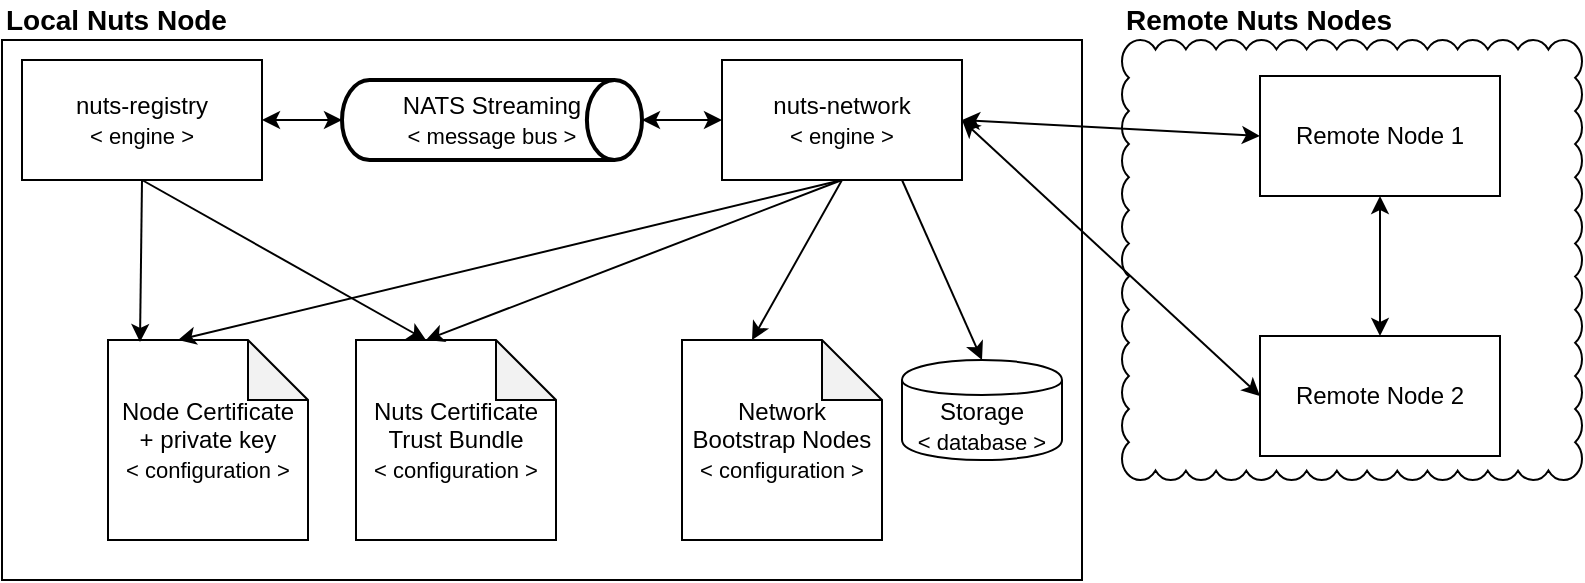 <mxfile version="13.0.7" type="device"><diagram id="JPnXjDucRjEG1gN6jl6k" name="Page-1"><mxGraphModel dx="1352" dy="841" grid="1" gridSize="10" guides="1" tooltips="1" connect="1" arrows="1" fold="1" page="1" pageScale="1" pageWidth="850" pageHeight="1100" math="0" shadow="0"><root><mxCell id="0"/><mxCell id="1" parent="0"/><mxCell id="rqQ6PYyHpp5Aa5FXo8qi-43" value="" style="whiteSpace=wrap;html=1;shape=mxgraph.basic.cloud_rect;fillColor=none;fontSize=14;align=left;" vertex="1" parent="1"><mxGeometry x="590" y="30" width="230" height="220" as="geometry"/></mxCell><mxCell id="rqQ6PYyHpp5Aa5FXo8qi-19" value="" style="rounded=0;whiteSpace=wrap;html=1;fillColor=none;" vertex="1" parent="1"><mxGeometry x="30" y="30" width="540" height="270" as="geometry"/></mxCell><mxCell id="rqQ6PYyHpp5Aa5FXo8qi-1" value="nuts-registry&lt;br&gt;&lt;font style=&quot;font-size: 11px&quot;&gt;&amp;lt; engine &amp;gt;&lt;/font&gt;" style="rounded=0;whiteSpace=wrap;html=1;" vertex="1" parent="1"><mxGeometry x="40" y="40" width="120" height="60" as="geometry"/></mxCell><mxCell id="rqQ6PYyHpp5Aa5FXo8qi-3" value="NATS Streaming&lt;br&gt;&lt;font style=&quot;font-size: 11px&quot;&gt;&amp;lt; message bus &amp;gt;&lt;/font&gt;" style="strokeWidth=2;html=1;shape=mxgraph.flowchart.direct_data;whiteSpace=wrap;" vertex="1" parent="1"><mxGeometry x="200" y="50" width="150" height="40" as="geometry"/></mxCell><mxCell id="rqQ6PYyHpp5Aa5FXo8qi-4" value="nuts-network&lt;br&gt;&lt;font style=&quot;font-size: 11px&quot;&gt;&amp;lt; engine &amp;gt;&lt;/font&gt;" style="rounded=0;whiteSpace=wrap;html=1;" vertex="1" parent="1"><mxGeometry x="390" y="40" width="120" height="60" as="geometry"/></mxCell><mxCell id="rqQ6PYyHpp5Aa5FXo8qi-5" value="" style="endArrow=classic;html=1;entryX=1;entryY=0.5;entryDx=0;entryDy=0;entryPerimeter=0;exitX=0;exitY=0.5;exitDx=0;exitDy=0;startArrow=classic;startFill=1;" edge="1" parent="1" source="rqQ6PYyHpp5Aa5FXo8qi-4" target="rqQ6PYyHpp5Aa5FXo8qi-3"><mxGeometry width="50" height="50" relative="1" as="geometry"><mxPoint x="370" y="280" as="sourcePoint"/><mxPoint x="420" y="230" as="targetPoint"/></mxGeometry></mxCell><mxCell id="rqQ6PYyHpp5Aa5FXo8qi-6" value="" style="endArrow=classic;html=1;entryX=0;entryY=0.5;entryDx=0;entryDy=0;entryPerimeter=0;exitX=1;exitY=0.5;exitDx=0;exitDy=0;startArrow=classic;startFill=1;" edge="1" parent="1" source="rqQ6PYyHpp5Aa5FXo8qi-1" target="rqQ6PYyHpp5Aa5FXo8qi-3"><mxGeometry width="50" height="50" relative="1" as="geometry"><mxPoint x="460" y="80" as="sourcePoint"/><mxPoint x="400" y="80" as="targetPoint"/></mxGeometry></mxCell><mxCell id="rqQ6PYyHpp5Aa5FXo8qi-7" value="Storage&lt;br&gt;&lt;font style=&quot;font-size: 11px&quot;&gt;&amp;lt; database &amp;gt;&lt;/font&gt;" style="shape=cylinder;whiteSpace=wrap;html=1;boundedLbl=1;backgroundOutline=1;" vertex="1" parent="1"><mxGeometry x="480" y="190" width="80" height="50" as="geometry"/></mxCell><mxCell id="rqQ6PYyHpp5Aa5FXo8qi-8" value="Nuts Certificate Trust Bundle&lt;br&gt;&lt;font style=&quot;font-size: 11px&quot;&gt;&amp;lt; configuration &amp;gt;&lt;/font&gt;" style="shape=note;whiteSpace=wrap;html=1;backgroundOutline=1;darkOpacity=0.05;" vertex="1" parent="1"><mxGeometry x="207" y="180" width="100" height="100" as="geometry"/></mxCell><mxCell id="rqQ6PYyHpp5Aa5FXo8qi-9" value="" style="endArrow=classic;html=1;exitX=0.5;exitY=1;exitDx=0;exitDy=0;entryX=0;entryY=0;entryDx=35;entryDy=0;entryPerimeter=0;" edge="1" parent="1" source="rqQ6PYyHpp5Aa5FXo8qi-4" target="rqQ6PYyHpp5Aa5FXo8qi-8"><mxGeometry width="50" height="50" relative="1" as="geometry"><mxPoint x="250" y="250" as="sourcePoint"/><mxPoint x="300" y="200" as="targetPoint"/></mxGeometry></mxCell><mxCell id="rqQ6PYyHpp5Aa5FXo8qi-11" value="Network Bootstrap Nodes&lt;br&gt;&lt;font style=&quot;font-size: 11px&quot;&gt;&amp;lt; configuration &amp;gt;&lt;/font&gt;" style="shape=note;whiteSpace=wrap;html=1;backgroundOutline=1;darkOpacity=0.05;" vertex="1" parent="1"><mxGeometry x="370" y="180" width="100" height="100" as="geometry"/></mxCell><mxCell id="rqQ6PYyHpp5Aa5FXo8qi-12" value="" style="endArrow=classic;html=1;exitX=0.5;exitY=1;exitDx=0;exitDy=0;entryX=0;entryY=0;entryDx=35;entryDy=0;entryPerimeter=0;" edge="1" parent="1" source="rqQ6PYyHpp5Aa5FXo8qi-4" target="rqQ6PYyHpp5Aa5FXo8qi-11"><mxGeometry width="50" height="50" relative="1" as="geometry"><mxPoint x="415.96" y="108.98" as="sourcePoint"/><mxPoint x="494" y="180" as="targetPoint"/></mxGeometry></mxCell><mxCell id="rqQ6PYyHpp5Aa5FXo8qi-13" value="Node Certificate&lt;br&gt;+ private key&lt;br&gt;&lt;font style=&quot;font-size: 11px&quot;&gt;&amp;lt; configuration &amp;gt;&lt;/font&gt;" style="shape=note;whiteSpace=wrap;html=1;backgroundOutline=1;darkOpacity=0.05;" vertex="1" parent="1"><mxGeometry x="83" y="180" width="100" height="100" as="geometry"/></mxCell><mxCell id="rqQ6PYyHpp5Aa5FXo8qi-14" value="" style="endArrow=classic;html=1;exitX=0.5;exitY=1;exitDx=0;exitDy=0;entryX=0;entryY=0;entryDx=35;entryDy=0;entryPerimeter=0;" edge="1" parent="1" source="rqQ6PYyHpp5Aa5FXo8qi-4" target="rqQ6PYyHpp5Aa5FXo8qi-13"><mxGeometry width="50" height="50" relative="1" as="geometry"><mxPoint x="415.96" y="108.98" as="sourcePoint"/><mxPoint x="414.748" y="190" as="targetPoint"/></mxGeometry></mxCell><mxCell id="rqQ6PYyHpp5Aa5FXo8qi-15" value="" style="endArrow=classic;html=1;exitX=0.5;exitY=1;exitDx=0;exitDy=0;entryX=0.16;entryY=0.01;entryDx=0;entryDy=0;entryPerimeter=0;" edge="1" parent="1" source="rqQ6PYyHpp5Aa5FXo8qi-1" target="rqQ6PYyHpp5Aa5FXo8qi-13"><mxGeometry width="50" height="50" relative="1" as="geometry"><mxPoint x="460" y="110" as="sourcePoint"/><mxPoint x="275" y="190" as="targetPoint"/></mxGeometry></mxCell><mxCell id="rqQ6PYyHpp5Aa5FXo8qi-16" value="" style="endArrow=classic;html=1;exitX=0.5;exitY=1;exitDx=0;exitDy=0;entryX=0;entryY=0;entryDx=35;entryDy=0;entryPerimeter=0;" edge="1" parent="1" source="rqQ6PYyHpp5Aa5FXo8qi-1" target="rqQ6PYyHpp5Aa5FXo8qi-8"><mxGeometry width="50" height="50" relative="1" as="geometry"><mxPoint x="460" y="110" as="sourcePoint"/><mxPoint x="399" y="190" as="targetPoint"/></mxGeometry></mxCell><mxCell id="rqQ6PYyHpp5Aa5FXo8qi-17" value="" style="endArrow=classic;html=1;exitX=0.75;exitY=1;exitDx=0;exitDy=0;entryX=0.5;entryY=0;entryDx=0;entryDy=0;" edge="1" parent="1" source="rqQ6PYyHpp5Aa5FXo8qi-4" target="rqQ6PYyHpp5Aa5FXo8qi-7"><mxGeometry width="50" height="50" relative="1" as="geometry"><mxPoint x="460" y="110" as="sourcePoint"/><mxPoint x="460" y="190" as="targetPoint"/></mxGeometry></mxCell><mxCell id="rqQ6PYyHpp5Aa5FXo8qi-21" value="Local Nuts Node" style="text;html=1;strokeColor=none;fillColor=none;align=left;verticalAlign=middle;whiteSpace=wrap;rounded=0;fontStyle=1;fontSize=14;" vertex="1" parent="1"><mxGeometry x="30" y="10" width="140" height="20" as="geometry"/></mxCell><mxCell id="rqQ6PYyHpp5Aa5FXo8qi-39" value="Remote Node 1" style="rounded=0;whiteSpace=wrap;html=1;" vertex="1" parent="1"><mxGeometry x="659" y="48" width="120" height="60" as="geometry"/></mxCell><mxCell id="rqQ6PYyHpp5Aa5FXo8qi-40" value="" style="endArrow=classic;html=1;fontSize=14;entryX=0;entryY=0.5;entryDx=0;entryDy=0;exitX=1;exitY=0.5;exitDx=0;exitDy=0;startArrow=classic;startFill=1;" edge="1" parent="1" source="rqQ6PYyHpp5Aa5FXo8qi-4" target="rqQ6PYyHpp5Aa5FXo8qi-39"><mxGeometry width="50" height="50" relative="1" as="geometry"><mxPoint x="540" y="240" as="sourcePoint"/><mxPoint x="590" y="190" as="targetPoint"/></mxGeometry></mxCell><mxCell id="rqQ6PYyHpp5Aa5FXo8qi-44" value="Remote Nuts Nodes" style="text;html=1;strokeColor=none;fillColor=none;align=left;verticalAlign=middle;whiteSpace=wrap;rounded=0;fontStyle=1;fontSize=14;" vertex="1" parent="1"><mxGeometry x="590" y="10" width="140" height="20" as="geometry"/></mxCell><mxCell id="rqQ6PYyHpp5Aa5FXo8qi-45" value="Remote Node 2" style="rounded=0;whiteSpace=wrap;html=1;" vertex="1" parent="1"><mxGeometry x="659" y="178" width="120" height="60" as="geometry"/></mxCell><mxCell id="rqQ6PYyHpp5Aa5FXo8qi-46" value="" style="endArrow=classic;html=1;fontSize=14;entryX=0;entryY=0.5;entryDx=0;entryDy=0;exitX=1;exitY=0.5;exitDx=0;exitDy=0;startArrow=classic;startFill=1;" edge="1" parent="1" source="rqQ6PYyHpp5Aa5FXo8qi-4" target="rqQ6PYyHpp5Aa5FXo8qi-45"><mxGeometry width="50" height="50" relative="1" as="geometry"><mxPoint x="520" y="80" as="sourcePoint"/><mxPoint x="680" y="80" as="targetPoint"/></mxGeometry></mxCell><mxCell id="rqQ6PYyHpp5Aa5FXo8qi-47" value="" style="endArrow=classic;html=1;fontSize=14;entryX=0.5;entryY=1;entryDx=0;entryDy=0;exitX=0.5;exitY=0;exitDx=0;exitDy=0;startArrow=classic;startFill=1;" edge="1" parent="1" source="rqQ6PYyHpp5Aa5FXo8qi-45" target="rqQ6PYyHpp5Aa5FXo8qi-39"><mxGeometry width="50" height="50" relative="1" as="geometry"><mxPoint x="520" y="80" as="sourcePoint"/><mxPoint x="680" y="80" as="targetPoint"/></mxGeometry></mxCell></root></mxGraphModel></diagram></mxfile>